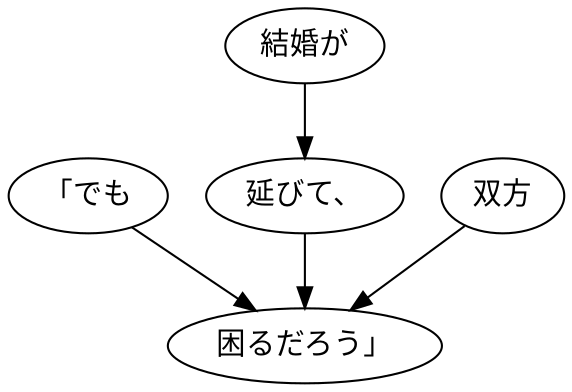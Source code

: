digraph graph8395 {
	node0 [label="「でも"];
	node1 [label="結婚が"];
	node2 [label="延びて、"];
	node3 [label="双方"];
	node4 [label="困るだろう」"];
	node0 -> node4;
	node1 -> node2;
	node2 -> node4;
	node3 -> node4;
}
